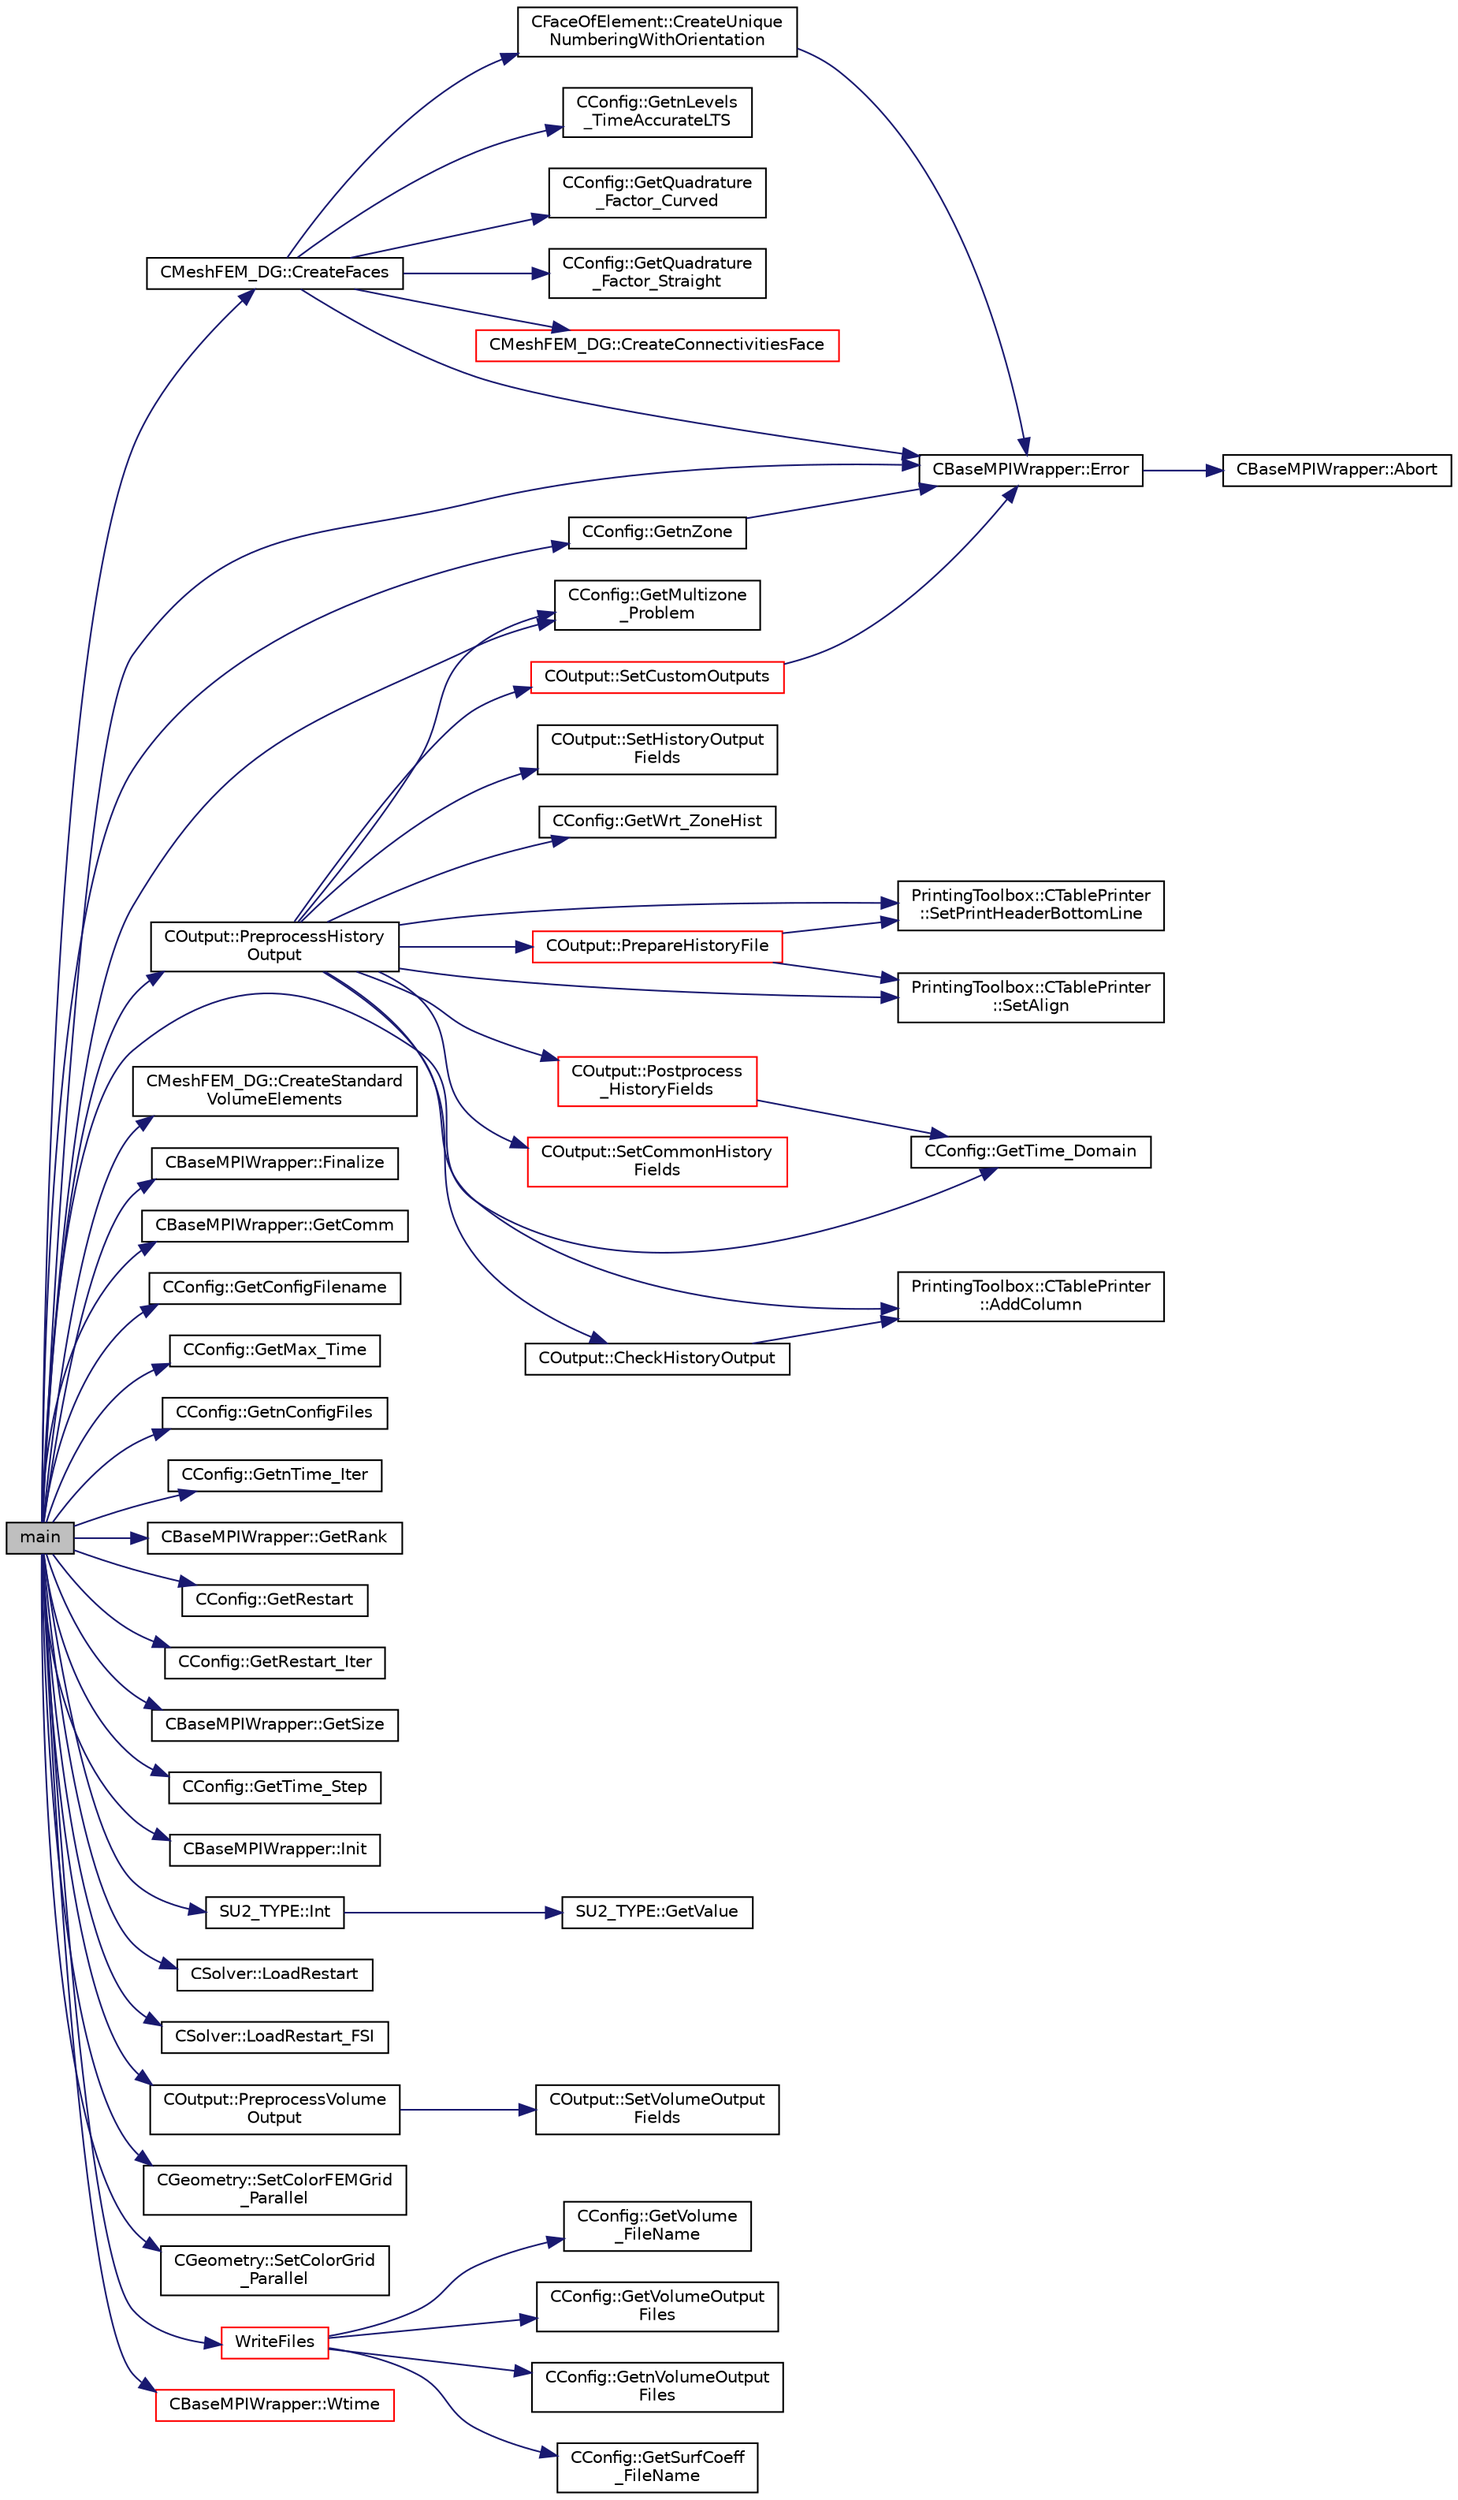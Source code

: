 digraph "main"
{
 // LATEX_PDF_SIZE
  edge [fontname="Helvetica",fontsize="10",labelfontname="Helvetica",labelfontsize="10"];
  node [fontname="Helvetica",fontsize="10",shape=record];
  rankdir="LR";
  Node1 [label="main",height=0.2,width=0.4,color="black", fillcolor="grey75", style="filled", fontcolor="black",tooltip=" "];
  Node1 -> Node2 [color="midnightblue",fontsize="10",style="solid",fontname="Helvetica"];
  Node2 [label="CMeshFEM_DG::CreateFaces",height=0.2,width=0.4,color="black", fillcolor="white", style="filled",URL="$classCMeshFEM__DG.html#a1f627fc4d40b545b139486a83396874d",tooltip="Function to create the faces used in the DG formulation."];
  Node2 -> Node3 [color="midnightblue",fontsize="10",style="solid",fontname="Helvetica"];
  Node3 [label="CMeshFEM_DG::CreateConnectivitiesFace",height=0.2,width=0.4,color="red", fillcolor="white", style="filled",URL="$classCMeshFEM__DG.html#a6640834bb680287577c101d1982f524e",tooltip="Function, which computes the correct sequence of the connectivities of a face, such that it matches t..."];
  Node2 -> Node14 [color="midnightblue",fontsize="10",style="solid",fontname="Helvetica"];
  Node14 [label="CFaceOfElement::CreateUnique\lNumberingWithOrientation",height=0.2,width=0.4,color="black", fillcolor="white", style="filled",URL="$classCFaceOfElement.html#aa4d87bea8ad3cf2bf6ccf58099605f85",tooltip=" "];
  Node14 -> Node5 [color="midnightblue",fontsize="10",style="solid",fontname="Helvetica"];
  Node5 [label="CBaseMPIWrapper::Error",height=0.2,width=0.4,color="black", fillcolor="white", style="filled",URL="$classCBaseMPIWrapper.html#a04457c47629bda56704e6a8804833eeb",tooltip=" "];
  Node5 -> Node6 [color="midnightblue",fontsize="10",style="solid",fontname="Helvetica"];
  Node6 [label="CBaseMPIWrapper::Abort",height=0.2,width=0.4,color="black", fillcolor="white", style="filled",URL="$classCBaseMPIWrapper.html#af7297d861dca86b45cf561b6ab642e8f",tooltip=" "];
  Node2 -> Node5 [color="midnightblue",fontsize="10",style="solid",fontname="Helvetica"];
  Node2 -> Node15 [color="midnightblue",fontsize="10",style="solid",fontname="Helvetica"];
  Node15 [label="CConfig::GetnLevels\l_TimeAccurateLTS",height=0.2,width=0.4,color="black", fillcolor="white", style="filled",URL="$classCConfig.html#a27dc07a71d7798a849c68eda017144c8",tooltip="Get the number of time levels for time accurate local time stepping."];
  Node2 -> Node16 [color="midnightblue",fontsize="10",style="solid",fontname="Helvetica"];
  Node16 [label="CConfig::GetQuadrature\l_Factor_Curved",height=0.2,width=0.4,color="black", fillcolor="white", style="filled",URL="$classCConfig.html#a327e9a26e0fbd3a012a264923f3a1be6",tooltip="Get the factor applied during quadrature of curved elements."];
  Node2 -> Node17 [color="midnightblue",fontsize="10",style="solid",fontname="Helvetica"];
  Node17 [label="CConfig::GetQuadrature\l_Factor_Straight",height=0.2,width=0.4,color="black", fillcolor="white", style="filled",URL="$classCConfig.html#aff94e1be1fb0285007575ebcb27bff0d",tooltip="Get the factor applied during quadrature of straight elements."];
  Node1 -> Node18 [color="midnightblue",fontsize="10",style="solid",fontname="Helvetica"];
  Node18 [label="CMeshFEM_DG::CreateStandard\lVolumeElements",height=0.2,width=0.4,color="black", fillcolor="white", style="filled",URL="$classCMeshFEM__DG.html#a0eff23b6bfc954a78446b1cac9b6120a",tooltip="Function to create the standard volume elements."];
  Node1 -> Node5 [color="midnightblue",fontsize="10",style="solid",fontname="Helvetica"];
  Node1 -> Node19 [color="midnightblue",fontsize="10",style="solid",fontname="Helvetica"];
  Node19 [label="CBaseMPIWrapper::Finalize",height=0.2,width=0.4,color="black", fillcolor="white", style="filled",URL="$classCBaseMPIWrapper.html#a5459d6cee8e839902766948777fb6116",tooltip=" "];
  Node1 -> Node20 [color="midnightblue",fontsize="10",style="solid",fontname="Helvetica"];
  Node20 [label="CBaseMPIWrapper::GetComm",height=0.2,width=0.4,color="black", fillcolor="white", style="filled",URL="$classCBaseMPIWrapper.html#a8154391fc3522954802889d81d4ef5da",tooltip=" "];
  Node1 -> Node21 [color="midnightblue",fontsize="10",style="solid",fontname="Helvetica"];
  Node21 [label="CConfig::GetConfigFilename",height=0.2,width=0.4,color="black", fillcolor="white", style="filled",URL="$classCConfig.html#a243a8d9151ea4cba3d8b3b578efbf492",tooltip="Get the filenames of the individual config files."];
  Node1 -> Node22 [color="midnightblue",fontsize="10",style="solid",fontname="Helvetica"];
  Node22 [label="CConfig::GetMax_Time",height=0.2,width=0.4,color="black", fillcolor="white", style="filled",URL="$classCConfig.html#a24e3e69ee06afc40e125bbb7a3000105",tooltip="Get the maximum simulation time for time-domain problems."];
  Node1 -> Node23 [color="midnightblue",fontsize="10",style="solid",fontname="Helvetica"];
  Node23 [label="CConfig::GetMultizone\l_Problem",height=0.2,width=0.4,color="black", fillcolor="white", style="filled",URL="$classCConfig.html#abafdda03255a7f71a9701ded02f6d231",tooltip="Get whether the simulation we are running is a multizone simulation."];
  Node1 -> Node24 [color="midnightblue",fontsize="10",style="solid",fontname="Helvetica"];
  Node24 [label="CConfig::GetnConfigFiles",height=0.2,width=0.4,color="black", fillcolor="white", style="filled",URL="$classCConfig.html#ab00a1703764c8e2c640b8a71a4a17dfa",tooltip="Get the number of config files."];
  Node1 -> Node25 [color="midnightblue",fontsize="10",style="solid",fontname="Helvetica"];
  Node25 [label="CConfig::GetnTime_Iter",height=0.2,width=0.4,color="black", fillcolor="white", style="filled",URL="$classCConfig.html#a22b101932c391aea5173975130f488fd",tooltip="Get the number of time iterations."];
  Node1 -> Node26 [color="midnightblue",fontsize="10",style="solid",fontname="Helvetica"];
  Node26 [label="CConfig::GetnZone",height=0.2,width=0.4,color="black", fillcolor="white", style="filled",URL="$classCConfig.html#a33f1af516d14a4d3815b577c37398773",tooltip="Gets the number of zones in the mesh file."];
  Node26 -> Node5 [color="midnightblue",fontsize="10",style="solid",fontname="Helvetica"];
  Node1 -> Node27 [color="midnightblue",fontsize="10",style="solid",fontname="Helvetica"];
  Node27 [label="CBaseMPIWrapper::GetRank",height=0.2,width=0.4,color="black", fillcolor="white", style="filled",URL="$classCBaseMPIWrapper.html#a63e1f265b788b4e56cb7ebdeba29b78e",tooltip=" "];
  Node1 -> Node28 [color="midnightblue",fontsize="10",style="solid",fontname="Helvetica"];
  Node28 [label="CConfig::GetRestart",height=0.2,width=0.4,color="black", fillcolor="white", style="filled",URL="$classCConfig.html#ae55bdae4e8b4e61fd07a857005cc6799",tooltip="Provides the restart information."];
  Node1 -> Node29 [color="midnightblue",fontsize="10",style="solid",fontname="Helvetica"];
  Node29 [label="CConfig::GetRestart_Iter",height=0.2,width=0.4,color="black", fillcolor="white", style="filled",URL="$classCConfig.html#aeca467e3a7c02d72b28ade957614035c",tooltip="Get the restart iteration."];
  Node1 -> Node30 [color="midnightblue",fontsize="10",style="solid",fontname="Helvetica"];
  Node30 [label="CBaseMPIWrapper::GetSize",height=0.2,width=0.4,color="black", fillcolor="white", style="filled",URL="$classCBaseMPIWrapper.html#a3a60032ab9d3e6197ca2796cfb37c4e2",tooltip=" "];
  Node1 -> Node31 [color="midnightblue",fontsize="10",style="solid",fontname="Helvetica"];
  Node31 [label="CConfig::GetTime_Domain",height=0.2,width=0.4,color="black", fillcolor="white", style="filled",URL="$classCConfig.html#a85d2e3cf43b77c63642c40c235b853f3",tooltip="Check if the multizone problem is solved for time domain."];
  Node1 -> Node32 [color="midnightblue",fontsize="10",style="solid",fontname="Helvetica"];
  Node32 [label="CConfig::GetTime_Step",height=0.2,width=0.4,color="black", fillcolor="white", style="filled",URL="$classCConfig.html#ace4763d82cccbf07f2388d88689927ee",tooltip="Get the time step for multizone problems."];
  Node1 -> Node33 [color="midnightblue",fontsize="10",style="solid",fontname="Helvetica"];
  Node33 [label="CBaseMPIWrapper::Init",height=0.2,width=0.4,color="black", fillcolor="white", style="filled",URL="$classCBaseMPIWrapper.html#a2b27c0e62f4e5480698eac8ce9accc34",tooltip=" "];
  Node1 -> Node34 [color="midnightblue",fontsize="10",style="solid",fontname="Helvetica"];
  Node34 [label="SU2_TYPE::Int",height=0.2,width=0.4,color="black", fillcolor="white", style="filled",URL="$namespaceSU2__TYPE.html#a6b48817766d8a6486caa2807a52f6bae",tooltip="Casts the primitive value to int (uses GetValue, already implemented for each type)."];
  Node34 -> Node35 [color="midnightblue",fontsize="10",style="solid",fontname="Helvetica"];
  Node35 [label="SU2_TYPE::GetValue",height=0.2,width=0.4,color="black", fillcolor="white", style="filled",URL="$namespaceSU2__TYPE.html#adf52a59d6f4e578f7915ec9abbf7cb22",tooltip="Get the (primitive) value of the datatype (needs to be specialized for active types)."];
  Node1 -> Node36 [color="midnightblue",fontsize="10",style="solid",fontname="Helvetica"];
  Node36 [label="CSolver::LoadRestart",height=0.2,width=0.4,color="black", fillcolor="white", style="filled",URL="$classCSolver.html#a316127966bd99012d9ba23e958dff6f5",tooltip="A virtual member."];
  Node1 -> Node37 [color="midnightblue",fontsize="10",style="solid",fontname="Helvetica"];
  Node37 [label="CSolver::LoadRestart_FSI",height=0.2,width=0.4,color="black", fillcolor="white", style="filled",URL="$classCSolver.html#a5373f8f68d9925658bae43cd22e257a4",tooltip="A virtual member."];
  Node1 -> Node38 [color="midnightblue",fontsize="10",style="solid",fontname="Helvetica"];
  Node38 [label="COutput::PreprocessHistory\lOutput",height=0.2,width=0.4,color="black", fillcolor="white", style="filled",URL="$classCOutput.html#afbd232d7c9236d1415382a195f6cff4e",tooltip="Preprocess the history output by setting the history fields and opening the history file."];
  Node38 -> Node39 [color="midnightblue",fontsize="10",style="solid",fontname="Helvetica"];
  Node39 [label="PrintingToolbox::CTablePrinter\l::AddColumn",height=0.2,width=0.4,color="black", fillcolor="white", style="filled",URL="$classPrintingToolbox_1_1CTablePrinter.html#af3ddbf0da1a37cc37be7caac031dd4c4",tooltip="Add a column to the table by specifiying the header name and the width."];
  Node38 -> Node40 [color="midnightblue",fontsize="10",style="solid",fontname="Helvetica"];
  Node40 [label="COutput::CheckHistoryOutput",height=0.2,width=0.4,color="black", fillcolor="white", style="filled",URL="$classCOutput.html#a9865f6c1c151ba4690daf20731035278",tooltip="CheckHistoryOutput."];
  Node40 -> Node39 [color="midnightblue",fontsize="10",style="solid",fontname="Helvetica"];
  Node38 -> Node23 [color="midnightblue",fontsize="10",style="solid",fontname="Helvetica"];
  Node38 -> Node41 [color="midnightblue",fontsize="10",style="solid",fontname="Helvetica"];
  Node41 [label="CConfig::GetWrt_ZoneHist",height=0.2,width=0.4,color="black", fillcolor="white", style="filled",URL="$classCConfig.html#a97a3e8adf92a60addb737c639ed1ed3c",tooltip="Check if the convergence history of each individual zone is written to file."];
  Node38 -> Node42 [color="midnightblue",fontsize="10",style="solid",fontname="Helvetica"];
  Node42 [label="COutput::Postprocess\l_HistoryFields",height=0.2,width=0.4,color="red", fillcolor="white", style="filled",URL="$classCOutput.html#a35804de96173151ae4377d56e2a4b6ab",tooltip="Postprocess_HistoryFields."];
  Node42 -> Node31 [color="midnightblue",fontsize="10",style="solid",fontname="Helvetica"];
  Node38 -> Node45 [color="midnightblue",fontsize="10",style="solid",fontname="Helvetica"];
  Node45 [label="COutput::PrepareHistoryFile",height=0.2,width=0.4,color="red", fillcolor="white", style="filled",URL="$classCOutput.html#a3407b42ec9ed68db746446e34d17dc3e",tooltip="Open the history file and write the header."];
  Node45 -> Node47 [color="midnightblue",fontsize="10",style="solid",fontname="Helvetica"];
  Node47 [label="PrintingToolbox::CTablePrinter\l::SetAlign",height=0.2,width=0.4,color="black", fillcolor="white", style="filled",URL="$classPrintingToolbox_1_1CTablePrinter.html#ad3691499a7bfa024bf97a7fc00ef33c7",tooltip="Set the alignment of the table entries (CENTER only works for the header at the moment)."];
  Node45 -> Node53 [color="midnightblue",fontsize="10",style="solid",fontname="Helvetica"];
  Node53 [label="PrintingToolbox::CTablePrinter\l::SetPrintHeaderBottomLine",height=0.2,width=0.4,color="black", fillcolor="white", style="filled",URL="$classPrintingToolbox_1_1CTablePrinter.html#a4c36695262ac33182aee4e88546a3c2e",tooltip="Set whether to print the line at the bottom of the table."];
  Node38 -> Node47 [color="midnightblue",fontsize="10",style="solid",fontname="Helvetica"];
  Node38 -> Node55 [color="midnightblue",fontsize="10",style="solid",fontname="Helvetica"];
  Node55 [label="COutput::SetCommonHistory\lFields",height=0.2,width=0.4,color="red", fillcolor="white", style="filled",URL="$classCOutput.html#aa8b9438f7f915375c811afc23381755e",tooltip="Set the history fields common for all solvers."];
  Node38 -> Node56 [color="midnightblue",fontsize="10",style="solid",fontname="Helvetica"];
  Node56 [label="COutput::SetCustomOutputs",height=0.2,width=0.4,color="red", fillcolor="white", style="filled",URL="$classCOutput.html#a57104a0a0e708b8983166b568ff24d01",tooltip="Parses user-defined outputs."];
  Node56 -> Node5 [color="midnightblue",fontsize="10",style="solid",fontname="Helvetica"];
  Node38 -> Node58 [color="midnightblue",fontsize="10",style="solid",fontname="Helvetica"];
  Node58 [label="COutput::SetHistoryOutput\lFields",height=0.2,width=0.4,color="black", fillcolor="white", style="filled",URL="$classCOutput.html#a79db9f998ceec693e9f30a946b042e5a",tooltip="Set the available history output fields."];
  Node38 -> Node53 [color="midnightblue",fontsize="10",style="solid",fontname="Helvetica"];
  Node1 -> Node59 [color="midnightblue",fontsize="10",style="solid",fontname="Helvetica"];
  Node59 [label="COutput::PreprocessVolume\lOutput",height=0.2,width=0.4,color="black", fillcolor="white", style="filled",URL="$classCOutput.html#a449d9a56310fdb131852ced74556940d",tooltip="Preprocess the volume output by setting the requested volume output fields."];
  Node59 -> Node60 [color="midnightblue",fontsize="10",style="solid",fontname="Helvetica"];
  Node60 [label="COutput::SetVolumeOutput\lFields",height=0.2,width=0.4,color="black", fillcolor="white", style="filled",URL="$classCOutput.html#ad32ffde9ec29e123aa919d70e0339993",tooltip="Set the available volume output fields."];
  Node1 -> Node61 [color="midnightblue",fontsize="10",style="solid",fontname="Helvetica"];
  Node61 [label="CGeometry::SetColorFEMGrid\l_Parallel",height=0.2,width=0.4,color="black", fillcolor="white", style="filled",URL="$classCGeometry.html#a12ee0f17b317854c334d427aeed34737",tooltip="A virtual member."];
  Node1 -> Node62 [color="midnightblue",fontsize="10",style="solid",fontname="Helvetica"];
  Node62 [label="CGeometry::SetColorGrid\l_Parallel",height=0.2,width=0.4,color="black", fillcolor="white", style="filled",URL="$classCGeometry.html#aa1224a6b338954f5c576505f2f000e8d",tooltip="A virtual member."];
  Node1 -> Node63 [color="midnightblue",fontsize="10",style="solid",fontname="Helvetica"];
  Node63 [label="WriteFiles",height=0.2,width=0.4,color="red", fillcolor="white", style="filled",URL="$SU2__SOL_8cpp.html#a43305e0af849b318ce139ccf6a164626",tooltip=" "];
  Node63 -> Node64 [color="midnightblue",fontsize="10",style="solid",fontname="Helvetica"];
  Node64 [label="CConfig::GetnVolumeOutput\lFiles",height=0.2,width=0.4,color="black", fillcolor="white", style="filled",URL="$classCConfig.html#a2298deab9cdc00a1c09f6e7cf6c8e07c",tooltip="GetnVolumeOutputFiles."];
  Node63 -> Node65 [color="midnightblue",fontsize="10",style="solid",fontname="Helvetica"];
  Node65 [label="CConfig::GetSurfCoeff\l_FileName",height=0.2,width=0.4,color="black", fillcolor="white", style="filled",URL="$classCConfig.html#a16f99e8cc6c1bf42cc4a7b15e5d1dee1",tooltip="Get the name of the file with the surface information for the flow problem."];
  Node63 -> Node66 [color="midnightblue",fontsize="10",style="solid",fontname="Helvetica"];
  Node66 [label="CConfig::GetVolume\l_FileName",height=0.2,width=0.4,color="black", fillcolor="white", style="filled",URL="$classCConfig.html#a032b7d16a6ce08d53d69d3f258a89588",tooltip="Get the name of the file with the flow variables."];
  Node63 -> Node67 [color="midnightblue",fontsize="10",style="solid",fontname="Helvetica"];
  Node67 [label="CConfig::GetVolumeOutput\lFiles",height=0.2,width=0.4,color="black", fillcolor="white", style="filled",URL="$classCConfig.html#adfae5472df18b9be89665c415e0061df",tooltip="GetVolumeOutputFiles."];
  Node1 -> Node95 [color="midnightblue",fontsize="10",style="solid",fontname="Helvetica"];
  Node95 [label="CBaseMPIWrapper::Wtime",height=0.2,width=0.4,color="red", fillcolor="white", style="filled",URL="$classCBaseMPIWrapper.html#adcf32aa628d4b515e8835bc5c56fbf08",tooltip=" "];
}
